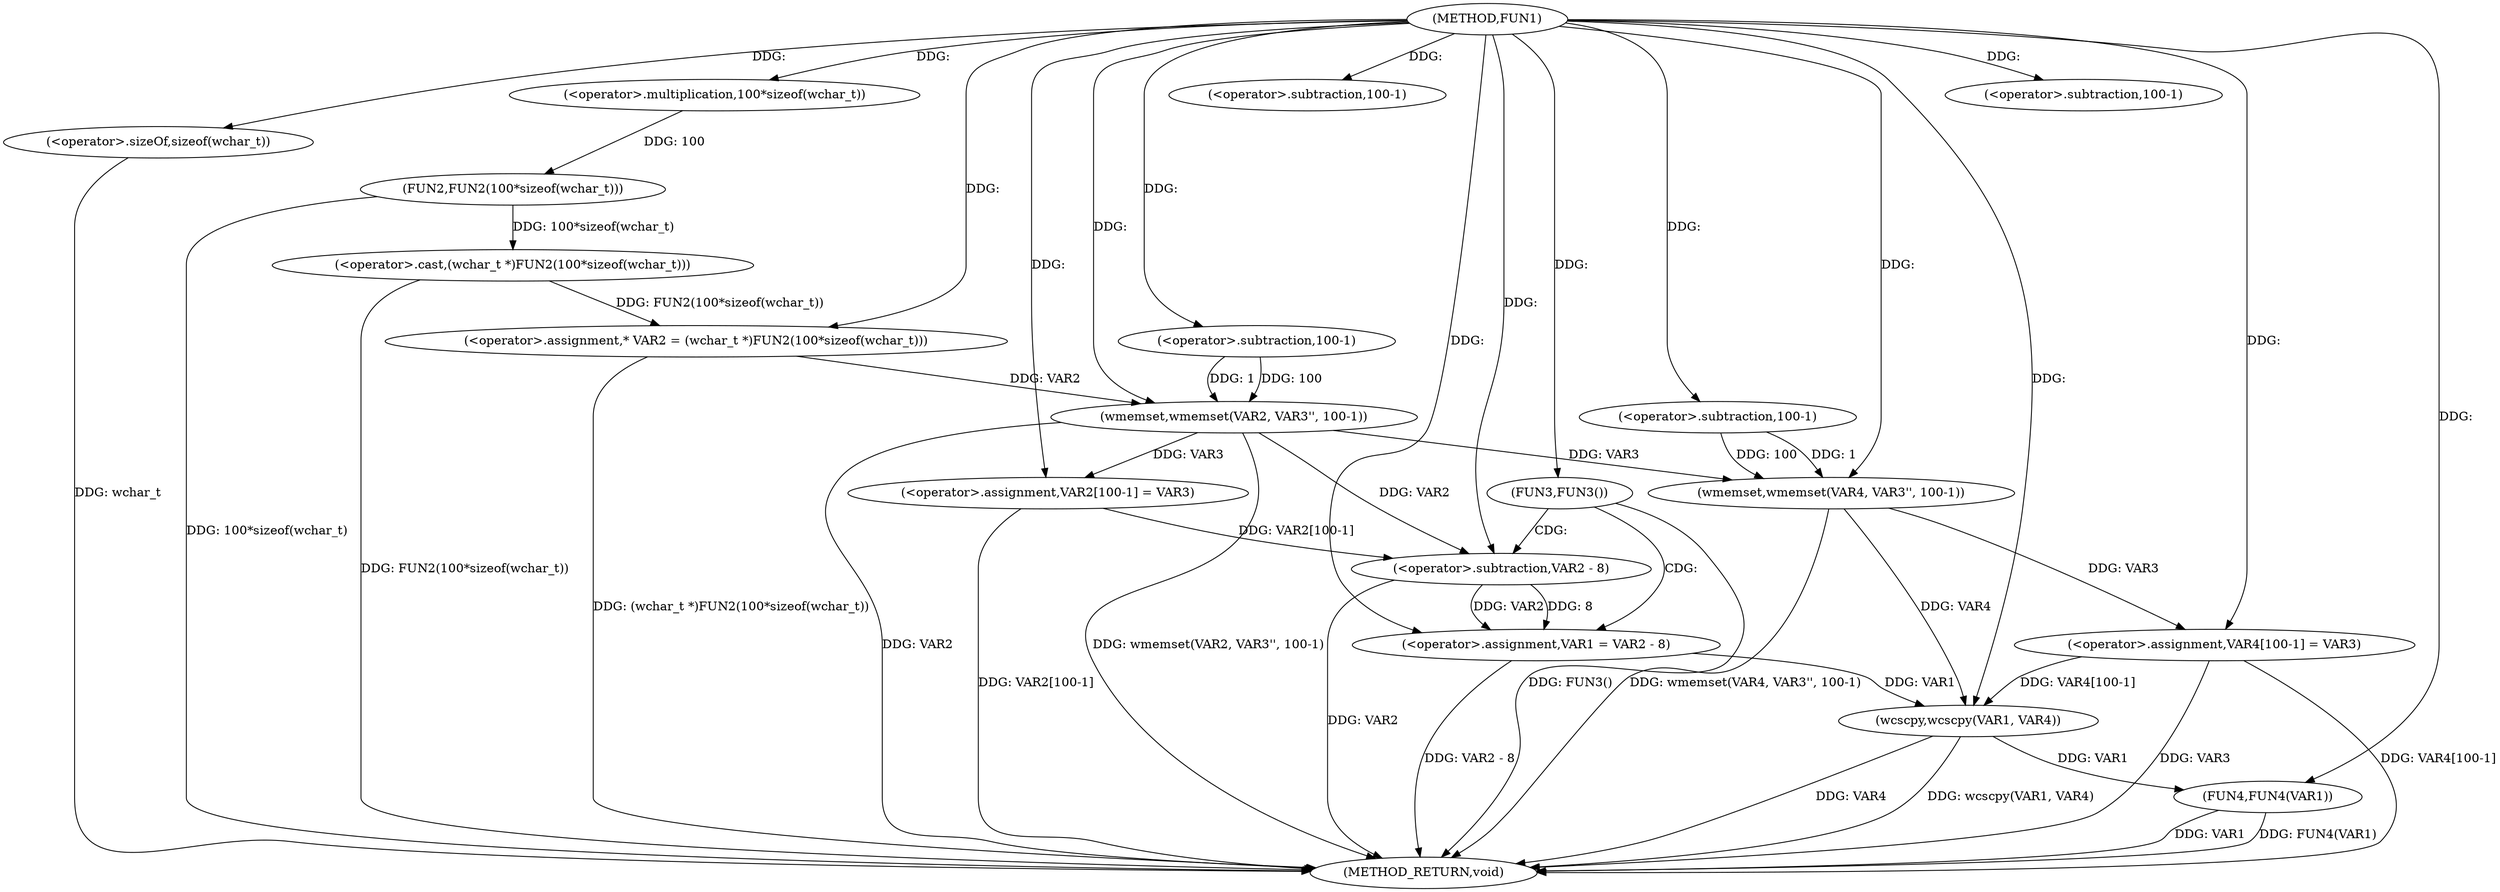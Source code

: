 digraph FUN1 {  
"1000100" [label = "(METHOD,FUN1)" ]
"1000154" [label = "(METHOD_RETURN,void)" ]
"1000104" [label = "(<operator>.assignment,* VAR2 = (wchar_t *)FUN2(100*sizeof(wchar_t)))" ]
"1000106" [label = "(<operator>.cast,(wchar_t *)FUN2(100*sizeof(wchar_t)))" ]
"1000108" [label = "(FUN2,FUN2(100*sizeof(wchar_t)))" ]
"1000109" [label = "(<operator>.multiplication,100*sizeof(wchar_t))" ]
"1000111" [label = "(<operator>.sizeOf,sizeof(wchar_t))" ]
"1000113" [label = "(wmemset,wmemset(VAR2, VAR3'', 100-1))" ]
"1000116" [label = "(<operator>.subtraction,100-1)" ]
"1000119" [label = "(<operator>.assignment,VAR2[100-1] = VAR3)" ]
"1000122" [label = "(<operator>.subtraction,100-1)" ]
"1000127" [label = "(FUN3,FUN3())" ]
"1000129" [label = "(<operator>.assignment,VAR1 = VAR2 - 8)" ]
"1000131" [label = "(<operator>.subtraction,VAR2 - 8)" ]
"1000136" [label = "(wmemset,wmemset(VAR4, VAR3'', 100-1))" ]
"1000139" [label = "(<operator>.subtraction,100-1)" ]
"1000142" [label = "(<operator>.assignment,VAR4[100-1] = VAR3)" ]
"1000145" [label = "(<operator>.subtraction,100-1)" ]
"1000149" [label = "(wcscpy,wcscpy(VAR1, VAR4))" ]
"1000152" [label = "(FUN4,FUN4(VAR1))" ]
  "1000106" -> "1000154"  [ label = "DDG: FUN2(100*sizeof(wchar_t))"] 
  "1000149" -> "1000154"  [ label = "DDG: VAR4"] 
  "1000113" -> "1000154"  [ label = "DDG: VAR2"] 
  "1000131" -> "1000154"  [ label = "DDG: VAR2"] 
  "1000152" -> "1000154"  [ label = "DDG: FUN4(VAR1)"] 
  "1000111" -> "1000154"  [ label = "DDG: wchar_t"] 
  "1000129" -> "1000154"  [ label = "DDG: VAR2 - 8"] 
  "1000149" -> "1000154"  [ label = "DDG: wcscpy(VAR1, VAR4)"] 
  "1000142" -> "1000154"  [ label = "DDG: VAR3"] 
  "1000127" -> "1000154"  [ label = "DDG: FUN3()"] 
  "1000152" -> "1000154"  [ label = "DDG: VAR1"] 
  "1000113" -> "1000154"  [ label = "DDG: wmemset(VAR2, VAR3'', 100-1)"] 
  "1000119" -> "1000154"  [ label = "DDG: VAR2[100-1]"] 
  "1000142" -> "1000154"  [ label = "DDG: VAR4[100-1]"] 
  "1000136" -> "1000154"  [ label = "DDG: wmemset(VAR4, VAR3'', 100-1)"] 
  "1000104" -> "1000154"  [ label = "DDG: (wchar_t *)FUN2(100*sizeof(wchar_t))"] 
  "1000108" -> "1000154"  [ label = "DDG: 100*sizeof(wchar_t)"] 
  "1000106" -> "1000104"  [ label = "DDG: FUN2(100*sizeof(wchar_t))"] 
  "1000100" -> "1000104"  [ label = "DDG: "] 
  "1000108" -> "1000106"  [ label = "DDG: 100*sizeof(wchar_t)"] 
  "1000109" -> "1000108"  [ label = "DDG: 100"] 
  "1000100" -> "1000109"  [ label = "DDG: "] 
  "1000100" -> "1000111"  [ label = "DDG: "] 
  "1000104" -> "1000113"  [ label = "DDG: VAR2"] 
  "1000100" -> "1000113"  [ label = "DDG: "] 
  "1000116" -> "1000113"  [ label = "DDG: 100"] 
  "1000116" -> "1000113"  [ label = "DDG: 1"] 
  "1000100" -> "1000116"  [ label = "DDG: "] 
  "1000113" -> "1000119"  [ label = "DDG: VAR3"] 
  "1000100" -> "1000119"  [ label = "DDG: "] 
  "1000100" -> "1000122"  [ label = "DDG: "] 
  "1000100" -> "1000127"  [ label = "DDG: "] 
  "1000131" -> "1000129"  [ label = "DDG: VAR2"] 
  "1000131" -> "1000129"  [ label = "DDG: 8"] 
  "1000100" -> "1000129"  [ label = "DDG: "] 
  "1000113" -> "1000131"  [ label = "DDG: VAR2"] 
  "1000119" -> "1000131"  [ label = "DDG: VAR2[100-1]"] 
  "1000100" -> "1000131"  [ label = "DDG: "] 
  "1000100" -> "1000136"  [ label = "DDG: "] 
  "1000113" -> "1000136"  [ label = "DDG: VAR3"] 
  "1000139" -> "1000136"  [ label = "DDG: 100"] 
  "1000139" -> "1000136"  [ label = "DDG: 1"] 
  "1000100" -> "1000139"  [ label = "DDG: "] 
  "1000136" -> "1000142"  [ label = "DDG: VAR3"] 
  "1000100" -> "1000142"  [ label = "DDG: "] 
  "1000100" -> "1000145"  [ label = "DDG: "] 
  "1000129" -> "1000149"  [ label = "DDG: VAR1"] 
  "1000100" -> "1000149"  [ label = "DDG: "] 
  "1000142" -> "1000149"  [ label = "DDG: VAR4[100-1]"] 
  "1000136" -> "1000149"  [ label = "DDG: VAR4"] 
  "1000149" -> "1000152"  [ label = "DDG: VAR1"] 
  "1000100" -> "1000152"  [ label = "DDG: "] 
  "1000127" -> "1000129"  [ label = "CDG: "] 
  "1000127" -> "1000131"  [ label = "CDG: "] 
}
